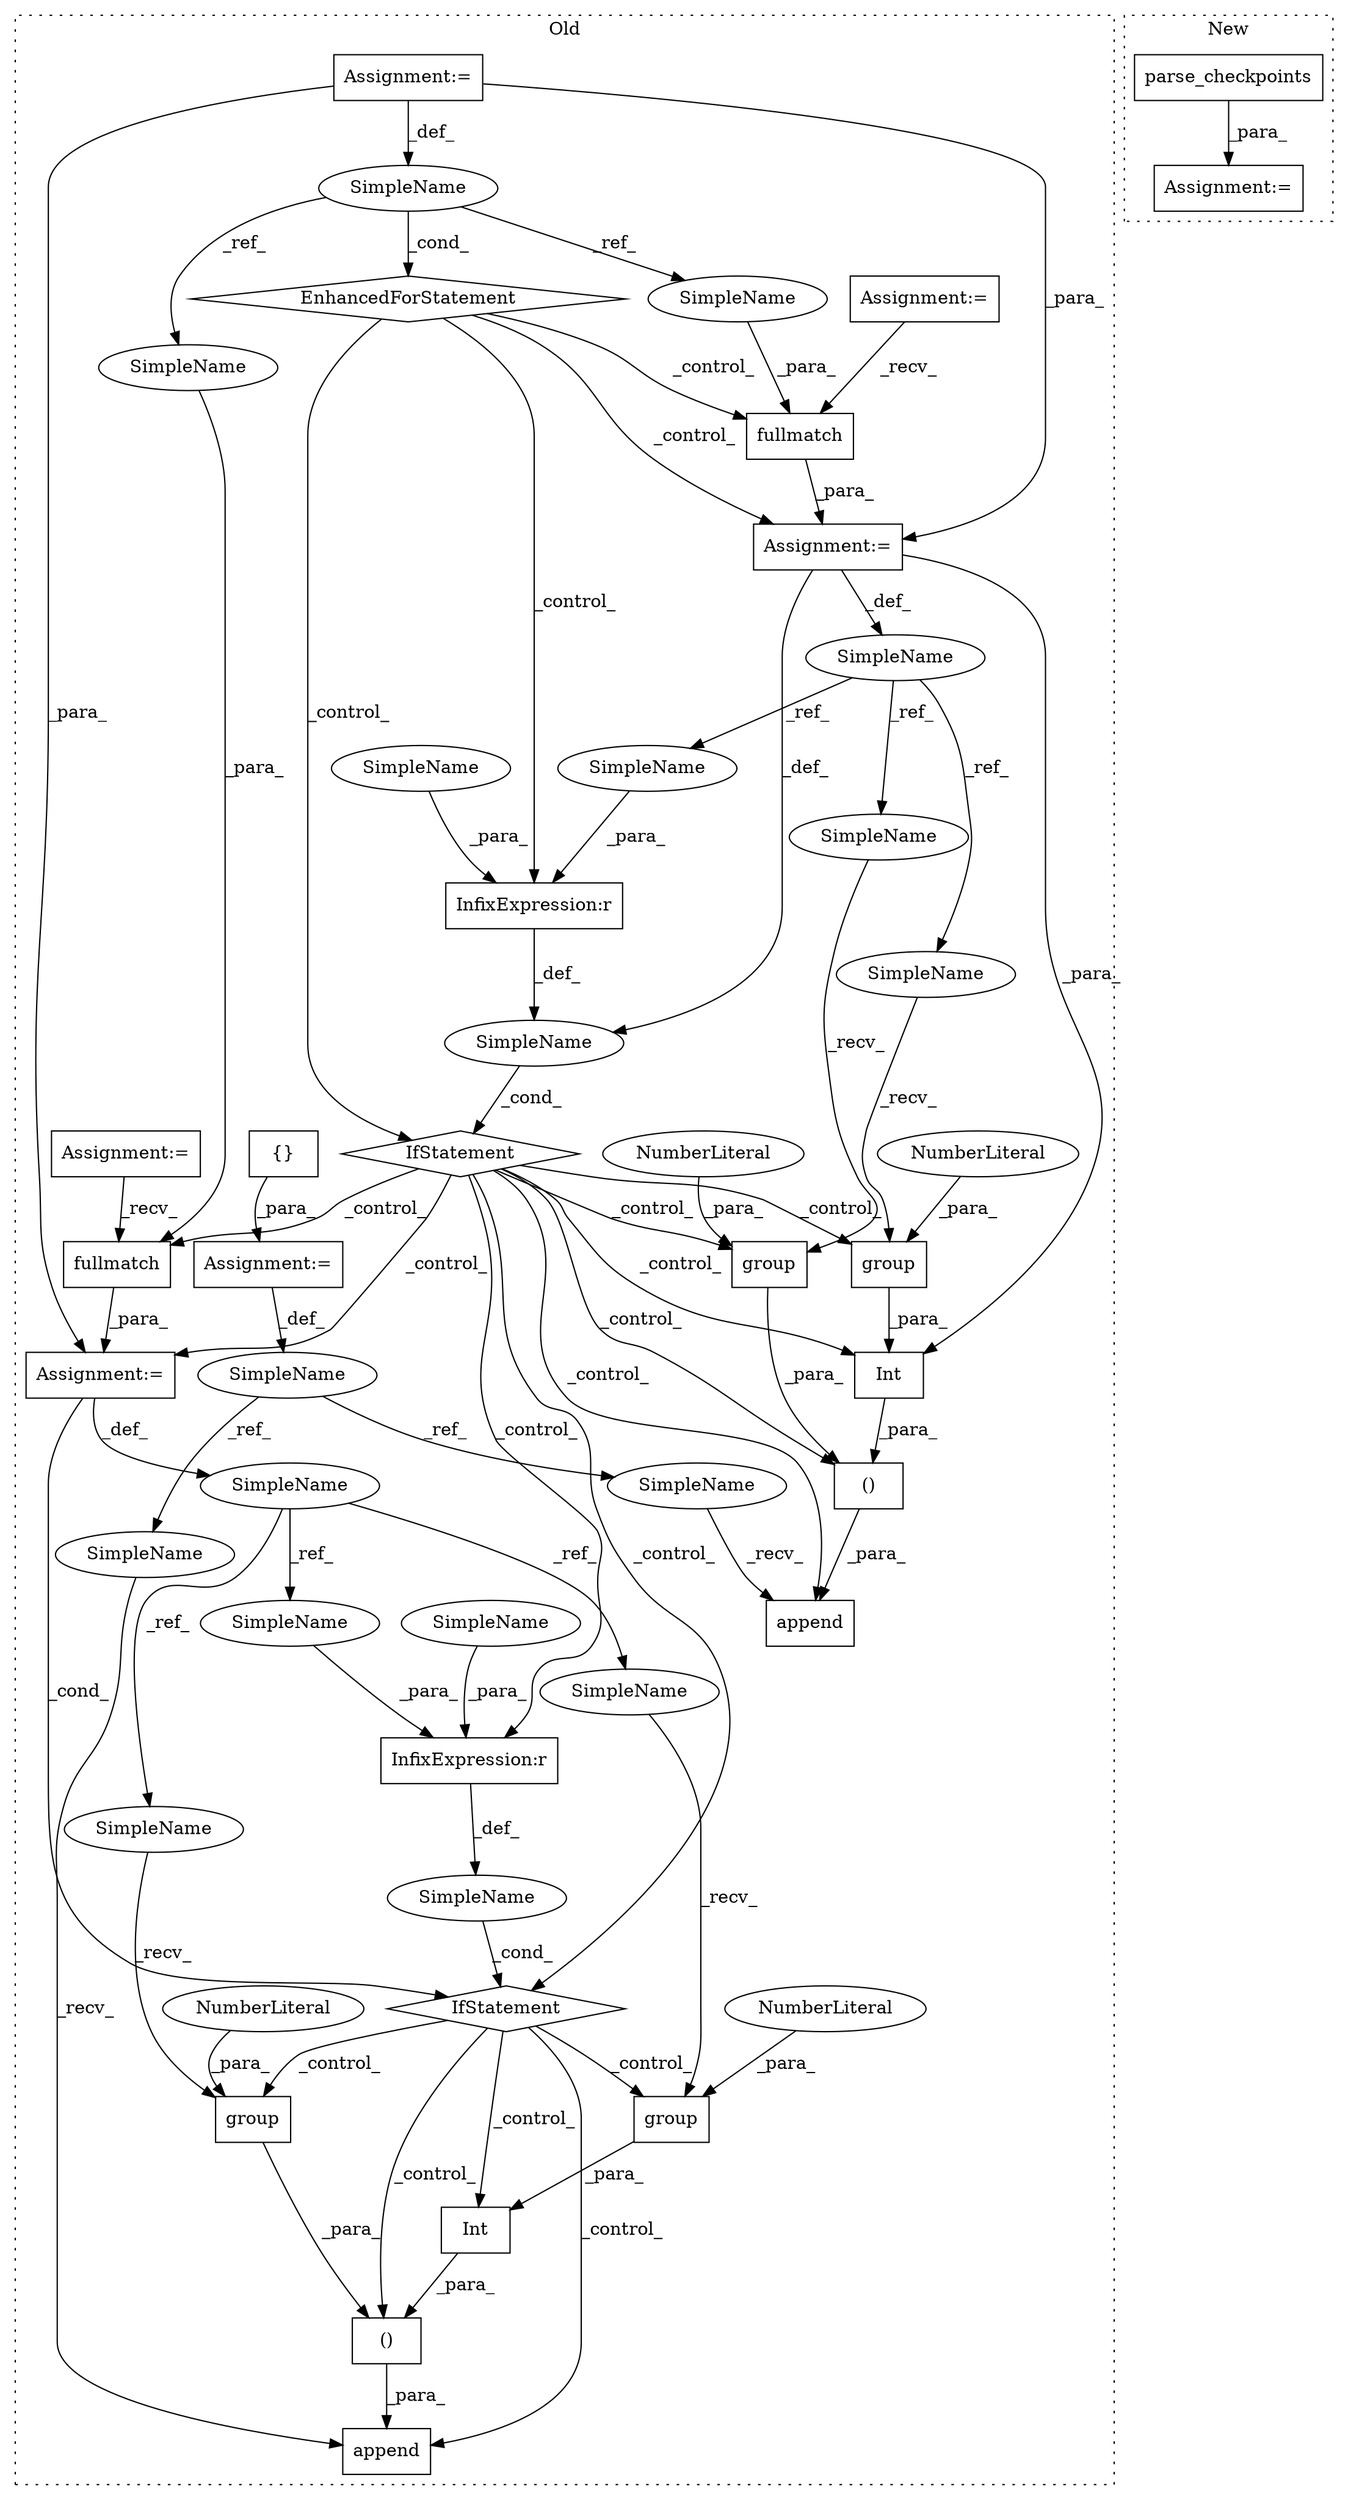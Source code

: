 digraph G {
subgraph cluster0 {
1 [label="group" a="32" s="1616,1623" l="6,1" shape="box"];
3 [label="()" a="106" s="1610" l="38" shape="box"];
4 [label="NumberLiteral" a="34" s="1622" l="1" shape="ellipse"];
5 [label="EnhancedForStatement" a="70" s="1441,1507" l="53,2" shape="diamond"];
6 [label="()" a="106" s="1776" l="38" shape="box"];
7 [label="SimpleName" a="42" s="" l="" shape="ellipse"];
8 [label="Int" a="32" s="1776,1790" l="4,1" shape="box"];
9 [label="fullmatch" a="32" s="1541,1552" l="10,1" shape="box"];
10 [label="InfixExpression:r" a="27" s="1566" l="4" shape="box"];
11 [label="fullmatch" a="32" s="1701,1712" l="10,1" shape="box"];
12 [label="InfixExpression:r" a="27" s="1728" l="4" shape="box"];
13 [label="IfStatement" a="25" s="1561,1574" l="4,2" shape="diamond"];
14 [label="SimpleName" a="42" s="1517" l="1" shape="ellipse"];
15 [label="IfStatement" a="25" s="1723,1736" l="4,2" shape="diamond"];
16 [label="SimpleName" a="42" s="1498" l="1" shape="ellipse"];
17 [label="SimpleName" a="42" s="" l="" shape="ellipse"];
18 [label="SimpleName" a="42" s="1676" l="1" shape="ellipse"];
19 [label="group" a="32" s="1782,1789" l="6,1" shape="box"];
20 [label="NumberLiteral" a="34" s="1788" l="1" shape="ellipse"];
21 [label="Assignment:=" a="7" s="1677" l="1" shape="box"];
22 [label="Assignment:=" a="7" s="1335" l="22" shape="box"];
24 [label="Assignment:=" a="7" s="1441,1507" l="53,2" shape="box"];
25 [label="Assignment:=" a="7" s="1518" l="1" shape="box"];
26 [label="Assignment:=" a="7" s="1253" l="21" shape="box"];
27 [label="append" a="32" s="1594,1648" l="16,2" shape="box"];
28 [label="{}" a="4" s="1433" l="2" shape="box"];
29 [label="SimpleName" a="42" s="1398" l="7" shape="ellipse"];
30 [label="append" a="32" s="1758,1814" l="18,2" shape="box"];
31 [label="Assignment:=" a="7" s="1405" l="1" shape="box"];
32 [label="Int" a="32" s="1610,1624" l="4,1" shape="box"];
33 [label="group" a="32" s="1640,1647" l="6,1" shape="box"];
34 [label="NumberLiteral" a="34" s="1646" l="1" shape="ellipse"];
35 [label="group" a="32" s="1806,1813" l="6,1" shape="box"];
36 [label="NumberLiteral" a="34" s="1812" l="1" shape="ellipse"];
37 [label="SimpleName" a="42" s="1638" l="1" shape="ellipse"];
38 [label="SimpleName" a="42" s="1614" l="1" shape="ellipse"];
39 [label="SimpleName" a="42" s="1565" l="1" shape="ellipse"];
40 [label="SimpleName" a="42" s="1586" l="7" shape="ellipse"];
41 [label="SimpleName" a="42" s="1750" l="7" shape="ellipse"];
42 [label="SimpleName" a="42" s="1727" l="1" shape="ellipse"];
43 [label="SimpleName" a="42" s="1804" l="1" shape="ellipse"];
44 [label="SimpleName" a="42" s="1780" l="1" shape="ellipse"];
45 [label="SimpleName" a="42" s="1732" l="4" shape="ellipse"];
46 [label="SimpleName" a="42" s="1570" l="4" shape="ellipse"];
47 [label="SimpleName" a="42" s="1551" l="1" shape="ellipse"];
48 [label="SimpleName" a="42" s="1711" l="1" shape="ellipse"];
label = "Old";
style="dotted";
}
subgraph cluster1 {
2 [label="parse_checkpoints" a="32" s="1418,1441" l="18,1" shape="box"];
23 [label="Assignment:=" a="7" s="1417" l="1" shape="box"];
label = "New";
style="dotted";
}
1 -> 32 [label="_para_"];
2 -> 23 [label="_para_"];
3 -> 27 [label="_para_"];
4 -> 1 [label="_para_"];
5 -> 13 [label="_control_"];
5 -> 25 [label="_control_"];
5 -> 10 [label="_control_"];
5 -> 9 [label="_control_"];
6 -> 30 [label="_para_"];
7 -> 15 [label="_cond_"];
8 -> 6 [label="_para_"];
9 -> 25 [label="_para_"];
10 -> 17 [label="_def_"];
11 -> 21 [label="_para_"];
12 -> 7 [label="_def_"];
13 -> 12 [label="_control_"];
13 -> 27 [label="_control_"];
13 -> 3 [label="_control_"];
13 -> 21 [label="_control_"];
13 -> 1 [label="_control_"];
13 -> 33 [label="_control_"];
13 -> 15 [label="_control_"];
13 -> 32 [label="_control_"];
13 -> 11 [label="_control_"];
14 -> 39 [label="_ref_"];
14 -> 38 [label="_ref_"];
14 -> 37 [label="_ref_"];
15 -> 6 [label="_control_"];
15 -> 35 [label="_control_"];
15 -> 19 [label="_control_"];
15 -> 30 [label="_control_"];
15 -> 8 [label="_control_"];
16 -> 5 [label="_cond_"];
16 -> 47 [label="_ref_"];
16 -> 48 [label="_ref_"];
17 -> 13 [label="_cond_"];
18 -> 42 [label="_ref_"];
18 -> 44 [label="_ref_"];
18 -> 43 [label="_ref_"];
19 -> 8 [label="_para_"];
20 -> 19 [label="_para_"];
21 -> 15 [label="_cond_"];
21 -> 18 [label="_def_"];
22 -> 11 [label="_recv_"];
24 -> 16 [label="_def_"];
24 -> 21 [label="_para_"];
24 -> 25 [label="_para_"];
25 -> 14 [label="_def_"];
25 -> 32 [label="_para_"];
25 -> 17 [label="_def_"];
26 -> 9 [label="_recv_"];
28 -> 31 [label="_para_"];
29 -> 41 [label="_ref_"];
29 -> 40 [label="_ref_"];
31 -> 29 [label="_def_"];
32 -> 3 [label="_para_"];
33 -> 3 [label="_para_"];
34 -> 33 [label="_para_"];
35 -> 6 [label="_para_"];
36 -> 35 [label="_para_"];
37 -> 33 [label="_recv_"];
38 -> 1 [label="_recv_"];
39 -> 10 [label="_para_"];
40 -> 27 [label="_recv_"];
41 -> 30 [label="_recv_"];
42 -> 12 [label="_para_"];
43 -> 35 [label="_recv_"];
44 -> 19 [label="_recv_"];
45 -> 12 [label="_para_"];
46 -> 10 [label="_para_"];
47 -> 9 [label="_para_"];
48 -> 11 [label="_para_"];
}